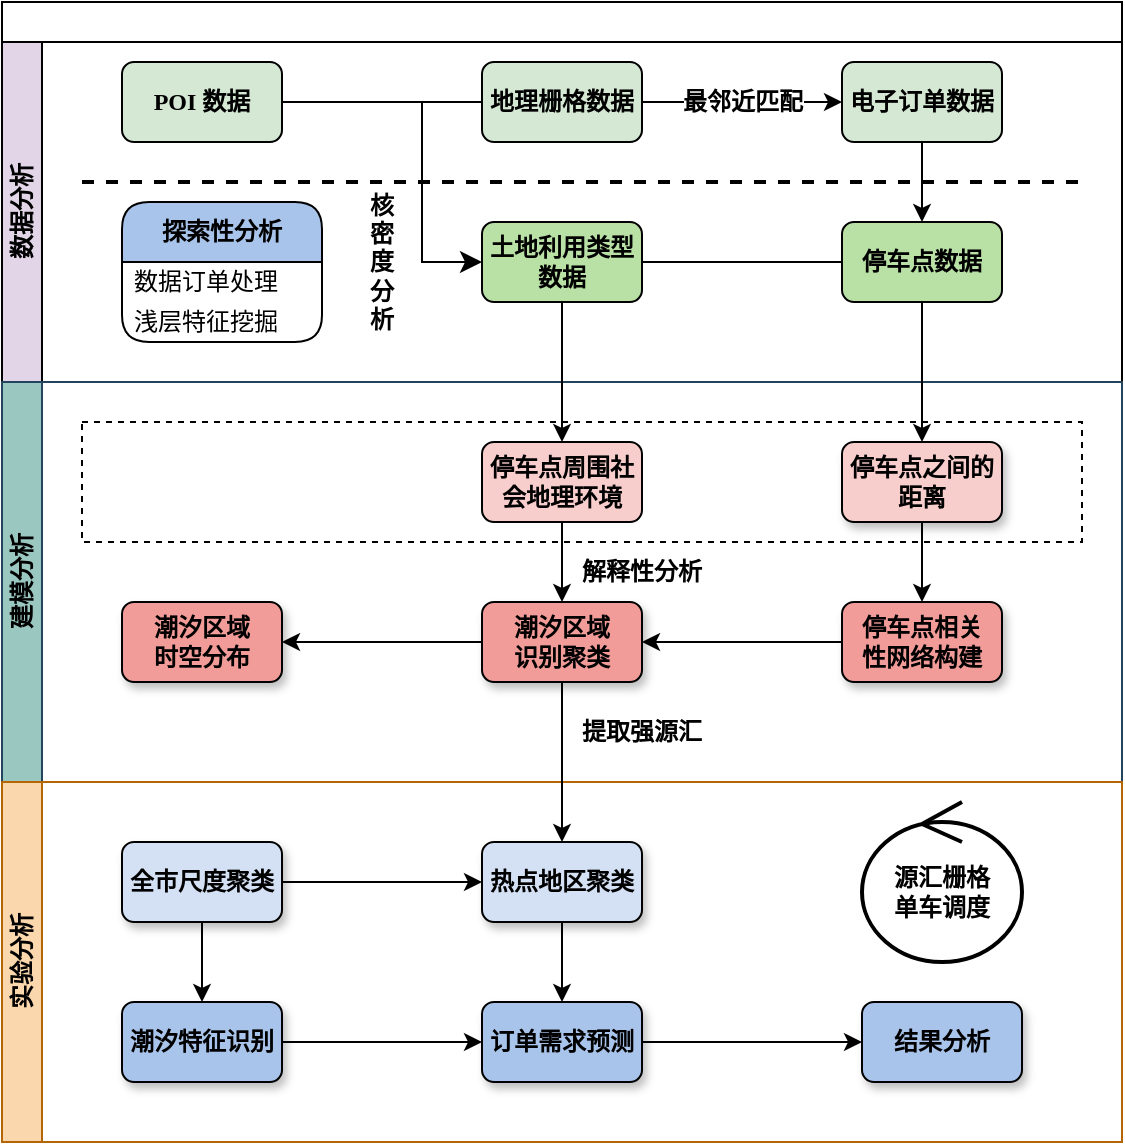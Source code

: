 <mxfile version="24.7.17">
  <diagram name="Page-1" id="c7488fd3-1785-93aa-aadb-54a6760d102a">
    <mxGraphModel dx="722" dy="734" grid="0" gridSize="10" guides="1" tooltips="1" connect="1" arrows="1" fold="1" page="1" pageScale="1" pageWidth="1100" pageHeight="850" background="none" math="0" shadow="0">
      <root>
        <mxCell id="0" />
        <mxCell id="1" parent="0" />
        <mxCell id="2b4e8129b02d487f-1" value="" style="swimlane;html=1;childLayout=stackLayout;horizontal=1;startSize=20;horizontalStack=0;rounded=0;shadow=0;labelBackgroundColor=none;strokeWidth=1;fontFamily=Verdana;fontSize=8;align=center;" parent="1" vertex="1">
          <mxGeometry x="160" y="70" width="560" height="570" as="geometry">
            <mxRectangle x="160" y="70" width="60" height="20" as="alternateBounds" />
          </mxGeometry>
        </mxCell>
        <mxCell id="2b4e8129b02d487f-2" value="数据分析" style="swimlane;html=1;startSize=20;horizontal=0;shadow=0;fillColor=#E1D5E7;" parent="2b4e8129b02d487f-1" vertex="1">
          <mxGeometry y="20" width="560" height="170" as="geometry">
            <mxRectangle y="20" width="540" height="26" as="alternateBounds" />
          </mxGeometry>
        </mxCell>
        <mxCell id="T_TdVYFOBzU6QosxDR1C-2" value="&lt;font face=&quot;Noto Serif SC&quot;&gt;&lt;b style=&quot;&quot;&gt;POI 数据&lt;/b&gt;&lt;/font&gt;" style="rounded=1;whiteSpace=wrap;html=1;fillColor=#D5E8D4;" parent="2b4e8129b02d487f-2" vertex="1">
          <mxGeometry x="60" y="10" width="80" height="40" as="geometry" />
        </mxCell>
        <mxCell id="T_TdVYFOBzU6QosxDR1C-59" value="" style="edgeStyle=orthogonalEdgeStyle;rounded=0;orthogonalLoop=1;jettySize=auto;html=1;fontFamily=Helvetica;fontSize=12;fontColor=default;" parent="2b4e8129b02d487f-2" source="T_TdVYFOBzU6QosxDR1C-3" target="T_TdVYFOBzU6QosxDR1C-52" edge="1">
          <mxGeometry relative="1" as="geometry" />
        </mxCell>
        <mxCell id="T_TdVYFOBzU6QosxDR1C-3" value="&lt;font face=&quot;Noto Serif SC&quot;&gt;&lt;b style=&quot;&quot;&gt;电子订单数据&lt;/b&gt;&lt;/font&gt;" style="rounded=1;whiteSpace=wrap;html=1;fillColor=#D5E8D4;" parent="2b4e8129b02d487f-2" vertex="1">
          <mxGeometry x="420" y="10" width="80" height="40" as="geometry" />
        </mxCell>
        <mxCell id="T_TdVYFOBzU6QosxDR1C-4" value="&lt;font face=&quot;Noto Serif SC&quot;&gt;&lt;b style=&quot;&quot;&gt;地理栅格数据&lt;/b&gt;&lt;/font&gt;" style="whiteSpace=wrap;html=1;rounded=1;fillColor=#D5E8D4;" parent="2b4e8129b02d487f-2" vertex="1">
          <mxGeometry x="240" y="10" width="80" height="40" as="geometry" />
        </mxCell>
        <mxCell id="T_TdVYFOBzU6QosxDR1C-6" value="&lt;b style=&quot;background-color: initial;&quot;&gt;&lt;font face=&quot;Noto Serif SC&quot;&gt;土地利用类型数据&lt;/font&gt;&lt;/b&gt;" style="whiteSpace=wrap;html=1;rounded=1;fillColor=#B9E0A5;" parent="2b4e8129b02d487f-2" vertex="1">
          <mxGeometry x="240" y="90" width="80" height="40" as="geometry" />
        </mxCell>
        <mxCell id="T_TdVYFOBzU6QosxDR1C-29" value="&lt;font data-font-src=&quot;https://fonts.googleapis.com/css?family=Noto+Sans+Simplified+Chinese&quot;&gt;&lt;b&gt;探索性分析&lt;/b&gt;&lt;/font&gt;" style="swimlane;fontStyle=0;childLayout=stackLayout;horizontal=1;startSize=30;horizontalStack=0;resizeParent=1;resizeParentMax=0;resizeLast=0;collapsible=1;marginBottom=0;whiteSpace=wrap;html=1;rounded=1;strokeColor=default;align=center;verticalAlign=middle;fontFamily= Noto Serif SC;fontSize=12;fontColor=default;fillColor=#A9C4EB;" parent="2b4e8129b02d487f-2" vertex="1">
          <mxGeometry x="60" y="80" width="100" height="70" as="geometry" />
        </mxCell>
        <mxCell id="T_TdVYFOBzU6QosxDR1C-30" value="&lt;font&gt;数据订单处理&lt;/font&gt;" style="text;strokeColor=none;fillColor=none;align=left;verticalAlign=middle;spacingLeft=4;spacingRight=4;overflow=hidden;points=[[0,0.5],[1,0.5]];portConstraint=eastwest;rotatable=0;whiteSpace=wrap;html=1;fontFamily= Noto Serif SC;fontSize=12;fontColor=default;" parent="T_TdVYFOBzU6QosxDR1C-29" vertex="1">
          <mxGeometry y="30" width="100" height="20" as="geometry" />
        </mxCell>
        <mxCell id="T_TdVYFOBzU6QosxDR1C-31" value="&lt;font data-font-src=&quot;https://fonts.googleapis.com/css?family=Noto+Serif+Simplified+Chinese&quot;&gt;浅层特征挖掘&lt;/font&gt;" style="text;strokeColor=none;fillColor=none;align=left;verticalAlign=middle;spacingLeft=4;spacingRight=4;overflow=hidden;points=[[0,0.5],[1,0.5]];portConstraint=eastwest;rotatable=0;whiteSpace=wrap;html=1;fontFamily= Noto Serif SC;fontSize=12;fontColor=default;" parent="T_TdVYFOBzU6QosxDR1C-29" vertex="1">
          <mxGeometry y="50" width="100" height="20" as="geometry" />
        </mxCell>
        <mxCell id="T_TdVYFOBzU6QosxDR1C-46" value="" style="endArrow=none;html=1;rounded=0;fontFamily=Helvetica;fontSize=12;fontColor=default;entryX=0;entryY=0.5;entryDx=0;entryDy=0;" parent="2b4e8129b02d487f-2" source="T_TdVYFOBzU6QosxDR1C-2" target="T_TdVYFOBzU6QosxDR1C-4" edge="1">
          <mxGeometry width="50" height="50" relative="1" as="geometry">
            <mxPoint x="180" y="30" as="sourcePoint" />
            <mxPoint x="210" as="targetPoint" />
          </mxGeometry>
        </mxCell>
        <mxCell id="T_TdVYFOBzU6QosxDR1C-52" value="&lt;b style=&quot;background-color: initial;&quot;&gt;&lt;font face=&quot;Noto Serif SC&quot;&gt;停车点数据&lt;/font&gt;&lt;/b&gt;" style="whiteSpace=wrap;html=1;rounded=1;fillColor=#B9E0A5;" parent="2b4e8129b02d487f-2" vertex="1">
          <mxGeometry x="420" y="90" width="80" height="40" as="geometry" />
        </mxCell>
        <mxCell id="T_TdVYFOBzU6QosxDR1C-57" value="" style="endArrow=classic;html=1;rounded=0;fontFamily=Helvetica;fontSize=12;fontColor=default;exitX=1;exitY=0.5;exitDx=0;exitDy=0;entryX=0;entryY=0.5;entryDx=0;entryDy=0;" parent="2b4e8129b02d487f-2" source="T_TdVYFOBzU6QosxDR1C-4" target="T_TdVYFOBzU6QosxDR1C-3" edge="1">
          <mxGeometry width="50" height="50" relative="1" as="geometry">
            <mxPoint x="370" y="230" as="sourcePoint" />
            <mxPoint x="480" y="90" as="targetPoint" />
          </mxGeometry>
        </mxCell>
        <mxCell id="T_TdVYFOBzU6QosxDR1C-58" value="&lt;font&gt;&lt;b&gt;最邻近匹配&lt;/b&gt;&lt;/font&gt;" style="edgeLabel;html=1;align=center;verticalAlign=middle;resizable=0;points=[];rounded=1;strokeColor=default;fontFamily= Noto Serif SC;fontSize=12;fontColor=default;fillColor=default;" parent="T_TdVYFOBzU6QosxDR1C-57" vertex="1" connectable="0">
          <mxGeometry relative="1" as="geometry">
            <mxPoint as="offset" />
          </mxGeometry>
        </mxCell>
        <mxCell id="T_TdVYFOBzU6QosxDR1C-62" value="" style="endArrow=none;html=1;rounded=0;fontFamily=Helvetica;fontSize=12;fontColor=default;exitX=1;exitY=0.5;exitDx=0;exitDy=0;entryX=0;entryY=0.5;entryDx=0;entryDy=0;" parent="2b4e8129b02d487f-2" source="T_TdVYFOBzU6QosxDR1C-6" target="T_TdVYFOBzU6QosxDR1C-52" edge="1">
          <mxGeometry width="50" height="50" relative="1" as="geometry">
            <mxPoint x="360" y="180" as="sourcePoint" />
            <mxPoint x="410" y="130" as="targetPoint" />
          </mxGeometry>
        </mxCell>
        <mxCell id="T_TdVYFOBzU6QosxDR1C-26" value="&lt;font data-font-src=&quot;https://fonts.googleapis.com/css?family=Noto+Sans+Simplified+Chinese&quot;&gt;&lt;b&gt;核密度分析&lt;/b&gt;&lt;/font&gt;" style="text;html=1;align=center;verticalAlign=middle;whiteSpace=wrap;rounded=0;fontFamily= Noto Serif SC;fontSize=12;fontColor=default;" parent="2b4e8129b02d487f-2" vertex="1">
          <mxGeometry x="190" y="80" height="60" as="geometry" />
        </mxCell>
        <mxCell id="0MGBgO4JKW_0HKqMLMIU-43" value="" style="edgeStyle=segmentEdgeStyle;endArrow=classic;html=1;curved=0;rounded=0;endSize=8;startSize=8;entryX=0;entryY=0.5;entryDx=0;entryDy=0;" parent="2b4e8129b02d487f-2" target="T_TdVYFOBzU6QosxDR1C-6" edge="1">
          <mxGeometry width="50" height="50" relative="1" as="geometry">
            <mxPoint x="200" y="30" as="sourcePoint" />
            <mxPoint x="210" y="80" as="targetPoint" />
            <Array as="points">
              <mxPoint x="210" y="30" />
              <mxPoint x="210" y="110" />
            </Array>
          </mxGeometry>
        </mxCell>
        <mxCell id="2b4e8129b02d487f-3" value="建模分析" style="swimlane;html=1;startSize=20;horizontal=0;fillColor=#9AC7BF;strokeColor=#23445d;" parent="2b4e8129b02d487f-1" vertex="1">
          <mxGeometry y="190" width="560" height="200" as="geometry">
            <mxRectangle y="217.5" width="540" height="26" as="alternateBounds" />
          </mxGeometry>
        </mxCell>
        <mxCell id="0MGBgO4JKW_0HKqMLMIU-7" value="" style="verticalLabelPosition=bottom;verticalAlign=top;html=1;shape=mxgraph.basic.rect;fillColor2=none;strokeWidth=1;size=20;indent=5;fillColor=none;dashed=1;" parent="2b4e8129b02d487f-3" vertex="1">
          <mxGeometry x="40" y="20" width="500" height="60" as="geometry" />
        </mxCell>
        <mxCell id="0MGBgO4JKW_0HKqMLMIU-12" value="" style="edgeStyle=orthogonalEdgeStyle;rounded=0;orthogonalLoop=1;jettySize=auto;html=1;" parent="2b4e8129b02d487f-3" source="0MGBgO4JKW_0HKqMLMIU-1" target="0MGBgO4JKW_0HKqMLMIU-11" edge="1">
          <mxGeometry relative="1" as="geometry" />
        </mxCell>
        <mxCell id="0MGBgO4JKW_0HKqMLMIU-1" value="&lt;font face=&quot;Noto Serif SC&quot;&gt;&lt;b&gt;停车点之间的距离&lt;/b&gt;&lt;/font&gt;" style="whiteSpace=wrap;html=1;fillColor=#F8CECC;rounded=1;glass=0;shadow=1;fillStyle=auto;gradientColor=none;" parent="2b4e8129b02d487f-3" vertex="1">
          <mxGeometry x="420" y="30" width="80" height="40" as="geometry" />
        </mxCell>
        <mxCell id="0MGBgO4JKW_0HKqMLMIU-17" value="" style="edgeStyle=orthogonalEdgeStyle;rounded=0;orthogonalLoop=1;jettySize=auto;html=1;" parent="2b4e8129b02d487f-3" source="0MGBgO4JKW_0HKqMLMIU-3" target="0MGBgO4JKW_0HKqMLMIU-13" edge="1">
          <mxGeometry relative="1" as="geometry" />
        </mxCell>
        <mxCell id="0MGBgO4JKW_0HKqMLMIU-3" value="&lt;font face=&quot;Noto Serif SC&quot;&gt;&lt;b&gt;停车点周围社会地理环境&lt;/b&gt;&lt;/font&gt;" style="whiteSpace=wrap;html=1;fillColor=#F8CECC;rounded=1;" parent="2b4e8129b02d487f-3" vertex="1">
          <mxGeometry x="240" y="30" width="80" height="40" as="geometry" />
        </mxCell>
        <mxCell id="0MGBgO4JKW_0HKqMLMIU-14" value="" style="edgeStyle=orthogonalEdgeStyle;rounded=0;orthogonalLoop=1;jettySize=auto;html=1;" parent="2b4e8129b02d487f-3" source="0MGBgO4JKW_0HKqMLMIU-11" target="0MGBgO4JKW_0HKqMLMIU-13" edge="1">
          <mxGeometry relative="1" as="geometry" />
        </mxCell>
        <mxCell id="0MGBgO4JKW_0HKqMLMIU-11" value="&lt;font face=&quot;Noto Serif SC&quot;&gt;&lt;b&gt;停车点相关&lt;/b&gt;&lt;/font&gt;&lt;div&gt;&lt;font face=&quot;Noto Serif SC&quot;&gt;&lt;b&gt;性网络构建&lt;/b&gt;&lt;/font&gt;&lt;/div&gt;" style="whiteSpace=wrap;html=1;fillColor=#F19C99;rounded=1;glass=0;shadow=1;fillStyle=auto;gradientColor=none;" parent="2b4e8129b02d487f-3" vertex="1">
          <mxGeometry x="420" y="110" width="80" height="40" as="geometry" />
        </mxCell>
        <mxCell id="0MGBgO4JKW_0HKqMLMIU-16" value="" style="edgeStyle=orthogonalEdgeStyle;rounded=0;orthogonalLoop=1;jettySize=auto;html=1;" parent="2b4e8129b02d487f-3" source="0MGBgO4JKW_0HKqMLMIU-13" target="0MGBgO4JKW_0HKqMLMIU-15" edge="1">
          <mxGeometry relative="1" as="geometry" />
        </mxCell>
        <mxCell id="0MGBgO4JKW_0HKqMLMIU-13" value="&lt;font face=&quot;Noto Serif SC&quot;&gt;&lt;b&gt;潮汐区域&lt;/b&gt;&lt;/font&gt;&lt;div&gt;&lt;font face=&quot;Noto Serif SC&quot;&gt;&lt;b&gt;识别聚类&lt;/b&gt;&lt;/font&gt;&lt;/div&gt;" style="whiteSpace=wrap;html=1;fillColor=#F19C99;rounded=1;glass=0;shadow=1;fillStyle=auto;gradientColor=none;" parent="2b4e8129b02d487f-3" vertex="1">
          <mxGeometry x="240" y="110" width="80" height="40" as="geometry" />
        </mxCell>
        <mxCell id="0MGBgO4JKW_0HKqMLMIU-15" value="&lt;b&gt;&lt;font face=&quot;Noto Serif SC&quot;&gt;潮汐区域&lt;/font&gt;&lt;/b&gt;&lt;div&gt;&lt;b&gt;&lt;font face=&quot;Noto Serif SC&quot;&gt;时空分布&lt;/font&gt;&lt;/b&gt;&lt;/div&gt;" style="whiteSpace=wrap;html=1;fillColor=#F19C99;rounded=1;glass=0;shadow=1;fillStyle=auto;gradientColor=none;" parent="2b4e8129b02d487f-3" vertex="1">
          <mxGeometry x="60" y="110" width="80" height="40" as="geometry" />
        </mxCell>
        <mxCell id="0MGBgO4JKW_0HKqMLMIU-18" value="&lt;font face=&quot;Noto Serif SC&quot;&gt;&lt;b&gt;解释性分析&lt;/b&gt;&lt;/font&gt;" style="text;html=1;align=center;verticalAlign=middle;whiteSpace=wrap;rounded=0;" parent="2b4e8129b02d487f-3" vertex="1">
          <mxGeometry x="280" y="80" width="80" height="30" as="geometry" />
        </mxCell>
        <mxCell id="0MGBgO4JKW_0HKqMLMIU-30" value="&lt;font&gt;&lt;b&gt;提取强&lt;/b&gt;&lt;/font&gt;&lt;b style=&quot;background-color: initial;&quot;&gt;源汇&lt;/b&gt;" style="text;html=1;align=center;verticalAlign=middle;whiteSpace=wrap;rounded=0;fontFamily= Noto Serif SC;" parent="2b4e8129b02d487f-3" vertex="1">
          <mxGeometry x="280" y="160" width="80" height="30" as="geometry" />
        </mxCell>
        <mxCell id="2b4e8129b02d487f-4" value="实验分析" style="swimlane;html=1;startSize=20;horizontal=0;fillColor=#fad7ac;strokeColor=#b46504;" parent="2b4e8129b02d487f-1" vertex="1">
          <mxGeometry y="390" width="560" height="180" as="geometry" />
        </mxCell>
        <mxCell id="0MGBgO4JKW_0HKqMLMIU-23" value="" style="edgeStyle=orthogonalEdgeStyle;rounded=0;orthogonalLoop=1;jettySize=auto;html=1;" parent="2b4e8129b02d487f-4" source="0MGBgO4JKW_0HKqMLMIU-21" target="0MGBgO4JKW_0HKqMLMIU-22" edge="1">
          <mxGeometry relative="1" as="geometry" />
        </mxCell>
        <mxCell id="0MGBgO4JKW_0HKqMLMIU-34" value="" style="edgeStyle=orthogonalEdgeStyle;rounded=0;orthogonalLoop=1;jettySize=auto;html=1;" parent="2b4e8129b02d487f-4" source="0MGBgO4JKW_0HKqMLMIU-21" target="0MGBgO4JKW_0HKqMLMIU-33" edge="1">
          <mxGeometry relative="1" as="geometry" />
        </mxCell>
        <mxCell id="0MGBgO4JKW_0HKqMLMIU-21" value="&lt;font face=&quot;Noto Serif SC&quot;&gt;&lt;b&gt;全市尺度聚类&lt;/b&gt;&lt;/font&gt;" style="whiteSpace=wrap;html=1;fillColor=#D4E1F5;rounded=1;glass=0;shadow=1;fillStyle=auto;gradientColor=none;" parent="2b4e8129b02d487f-4" vertex="1">
          <mxGeometry x="60" y="30" width="80" height="40" as="geometry" />
        </mxCell>
        <mxCell id="0MGBgO4JKW_0HKqMLMIU-40" value="" style="edgeStyle=orthogonalEdgeStyle;rounded=0;orthogonalLoop=1;jettySize=auto;html=1;" parent="2b4e8129b02d487f-4" source="0MGBgO4JKW_0HKqMLMIU-22" target="0MGBgO4JKW_0HKqMLMIU-37" edge="1">
          <mxGeometry relative="1" as="geometry" />
        </mxCell>
        <mxCell id="0MGBgO4JKW_0HKqMLMIU-22" value="热点地区聚类" style="whiteSpace=wrap;html=1;fillColor=#D4E1F5;rounded=1;glass=0;shadow=1;fillStyle=auto;gradientColor=none;fontFamily= Noto Serif SC;fontStyle=1" parent="2b4e8129b02d487f-4" vertex="1">
          <mxGeometry x="240" y="30" width="80" height="40" as="geometry" />
        </mxCell>
        <mxCell id="0MGBgO4JKW_0HKqMLMIU-38" value="" style="edgeStyle=orthogonalEdgeStyle;rounded=0;orthogonalLoop=1;jettySize=auto;html=1;" parent="2b4e8129b02d487f-4" source="0MGBgO4JKW_0HKqMLMIU-33" target="0MGBgO4JKW_0HKqMLMIU-37" edge="1">
          <mxGeometry relative="1" as="geometry" />
        </mxCell>
        <mxCell id="0MGBgO4JKW_0HKqMLMIU-33" value="&lt;font face=&quot;Noto Serif SC&quot;&gt;&lt;b&gt;潮汐特征&lt;span style=&quot;background-color: initial;&quot;&gt;识别&lt;/span&gt;&lt;/b&gt;&lt;/font&gt;" style="whiteSpace=wrap;html=1;fillColor=#A9C4EB;rounded=1;glass=0;shadow=1;fillStyle=auto;gradientColor=none;" parent="2b4e8129b02d487f-4" vertex="1">
          <mxGeometry x="60" y="110" width="80" height="40" as="geometry" />
        </mxCell>
        <mxCell id="0MGBgO4JKW_0HKqMLMIU-42" value="" style="edgeStyle=orthogonalEdgeStyle;rounded=0;orthogonalLoop=1;jettySize=auto;html=1;" parent="2b4e8129b02d487f-4" source="0MGBgO4JKW_0HKqMLMIU-37" target="0MGBgO4JKW_0HKqMLMIU-41" edge="1">
          <mxGeometry relative="1" as="geometry" />
        </mxCell>
        <mxCell id="0MGBgO4JKW_0HKqMLMIU-37" value="&lt;font face=&quot;Noto Serif SC&quot;&gt;&lt;b&gt;订单需求预测&lt;/b&gt;&lt;/font&gt;" style="whiteSpace=wrap;html=1;fillColor=#A9C4EB;rounded=1;glass=0;shadow=1;fillStyle=auto;gradientColor=none;" parent="2b4e8129b02d487f-4" vertex="1">
          <mxGeometry x="240" y="110" width="80" height="40" as="geometry" />
        </mxCell>
        <mxCell id="0MGBgO4JKW_0HKqMLMIU-41" value="&lt;font face=&quot;Noto Serif SC&quot;&gt;&lt;b&gt;结果分析&lt;/b&gt;&lt;/font&gt;" style="whiteSpace=wrap;html=1;fillColor=#A9C4EB;rounded=1;glass=0;shadow=1;fillStyle=auto;gradientColor=none;" parent="2b4e8129b02d487f-4" vertex="1">
          <mxGeometry x="430" y="110" width="80" height="40" as="geometry" />
        </mxCell>
        <mxCell id="0MGBgO4JKW_0HKqMLMIU-45" value="&lt;b&gt;&lt;font face=&quot;Noto Serif SC&quot;&gt;源汇栅格&lt;/font&gt;&lt;/b&gt;&lt;div&gt;&lt;b&gt;&lt;font face=&quot;Noto Serif SC&quot;&gt;单车调度&lt;/font&gt;&lt;/b&gt;&lt;/div&gt;" style="ellipse;shape=umlControl;whiteSpace=wrap;html=1;fillColor=none;strokeWidth=2;strokeColor=#000000;" parent="2b4e8129b02d487f-4" vertex="1">
          <mxGeometry x="430" y="10" width="80" height="80" as="geometry" />
        </mxCell>
        <mxCell id="0MGBgO4JKW_0HKqMLMIU-2" value="" style="edgeStyle=orthogonalEdgeStyle;rounded=0;orthogonalLoop=1;jettySize=auto;html=1;" parent="2b4e8129b02d487f-1" source="T_TdVYFOBzU6QosxDR1C-52" target="0MGBgO4JKW_0HKqMLMIU-1" edge="1">
          <mxGeometry relative="1" as="geometry" />
        </mxCell>
        <mxCell id="0MGBgO4JKW_0HKqMLMIU-4" value="" style="edgeStyle=orthogonalEdgeStyle;rounded=0;orthogonalLoop=1;jettySize=auto;html=1;" parent="2b4e8129b02d487f-1" source="T_TdVYFOBzU6QosxDR1C-6" target="0MGBgO4JKW_0HKqMLMIU-3" edge="1">
          <mxGeometry relative="1" as="geometry" />
        </mxCell>
        <mxCell id="0MGBgO4JKW_0HKqMLMIU-26" value="" style="endArrow=classic;html=1;rounded=0;exitX=0.5;exitY=1;exitDx=0;exitDy=0;entryX=0.5;entryY=0;entryDx=0;entryDy=0;" parent="2b4e8129b02d487f-1" source="0MGBgO4JKW_0HKqMLMIU-13" target="0MGBgO4JKW_0HKqMLMIU-22" edge="1">
          <mxGeometry relative="1" as="geometry">
            <mxPoint x="280" y="460" as="sourcePoint" />
            <mxPoint x="440" y="460" as="targetPoint" />
          </mxGeometry>
        </mxCell>
        <mxCell id="T_TdVYFOBzU6QosxDR1C-15" value="" style="endArrow=none;dashed=1;html=1;rounded=0;strokeWidth=2;" parent="1" edge="1">
          <mxGeometry width="50" height="50" relative="1" as="geometry">
            <mxPoint x="200" y="160" as="sourcePoint" />
            <mxPoint x="700" y="160" as="targetPoint" />
          </mxGeometry>
        </mxCell>
      </root>
    </mxGraphModel>
  </diagram>
</mxfile>
